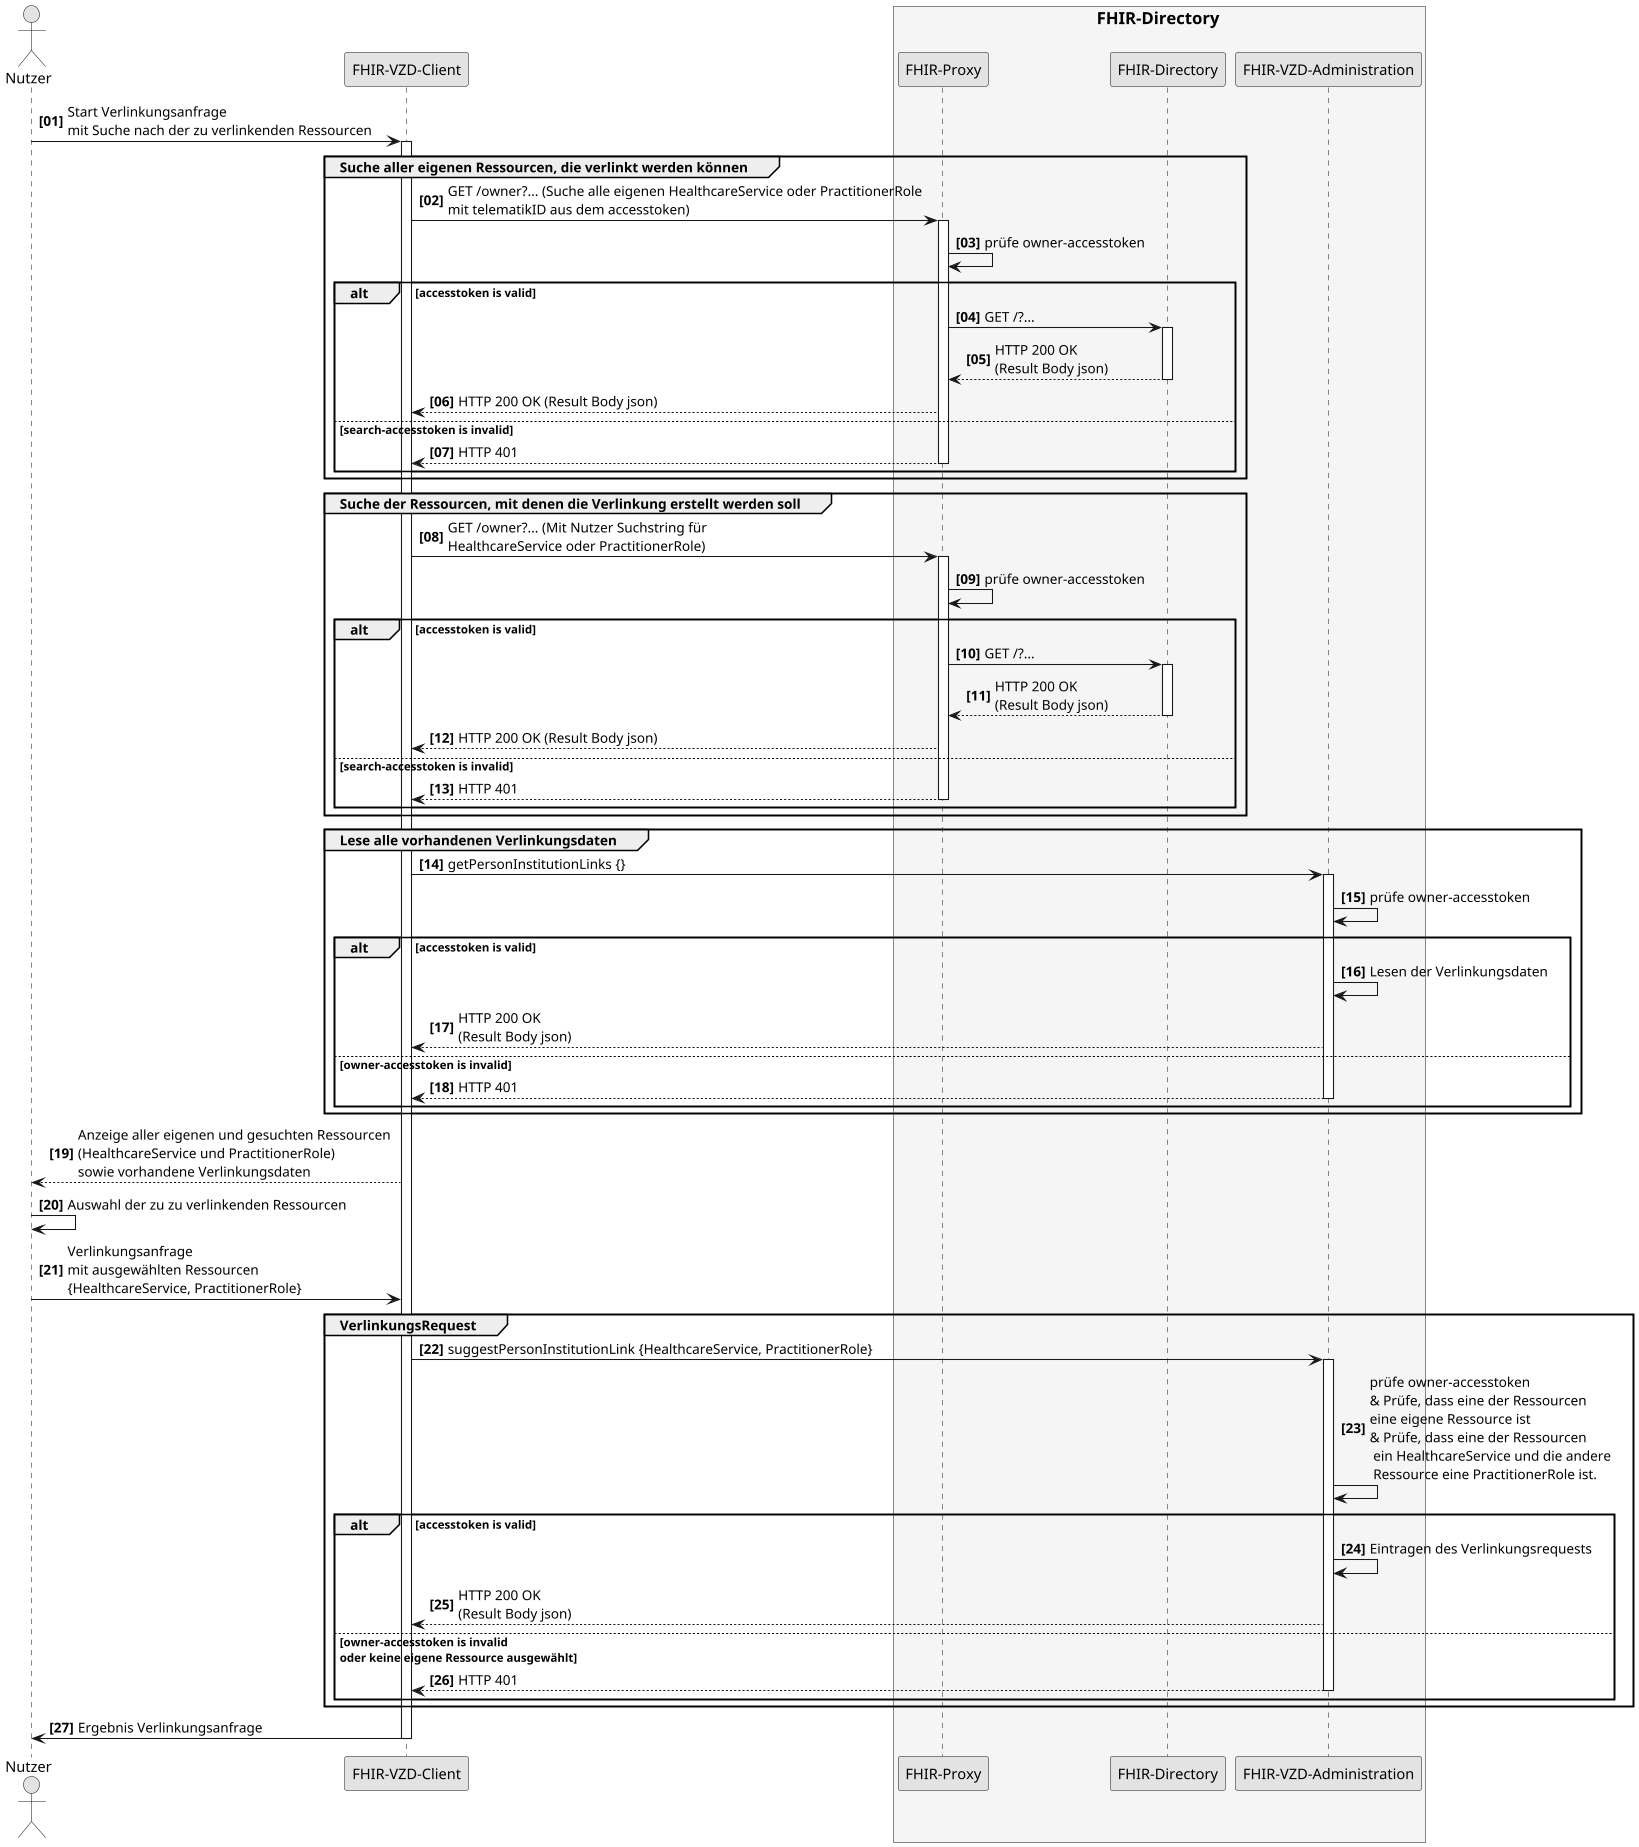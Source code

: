 @startuml SequenceDiagram.FHIR-Directory.linkRequest
skinparam dpi 100
skinparam WrapWidth 200
skinparam monochrome true
autonumber "<b>[00]"

'title "FHIR-Directory, Sequenzdiagram link request'
actor Nutzer
participant cl as "FHIR-VZD-Client"
box <size:16>FHIR-Directory</size> #WhiteSmoke
  participant fp as "FHIR-Proxy"
  participant fd as "FHIR-Directory"
  participant fa as "FHIR-VZD-Administration"
end box

Nutzer -> cl:Start Verlinkungsanfrage \nmit Suche nach der zu verlinkenden Ressourcen
activate cl

group Suche aller eigenen Ressourcen, die verlinkt werden können
  cl -> fp: GET /owner?... (Suche alle eigenen HealthcareService oder PractitionerRole \nmit telematikID aus dem accesstoken)
  activate fp
  fp -> fp: prüfe owner-accesstoken

    alt accesstoken is valid
      fp -> fd: GET /?...
      activate fd
      fd --> fp: HTTP 200 OK\n(Result Body json)
      deactivate fd
      fp --> cl: HTTP 200 OK (Result Body json)
     else search-accesstoken is invalid
      fp --> cl: HTTP 401
      deactivate fp
     end
end

group Suche der Ressourcen, mit denen die Verlinkung erstellt werden soll
  cl -> fp: GET /owner?... (Mit Nutzer Suchstring für \nHealthcareService oder PractitionerRole)
  activate fp
  fp -> fp: prüfe owner-accesstoken

    alt accesstoken is valid
      fp -> fd: GET /?...
      activate fd
      fd --> fp: HTTP 200 OK\n(Result Body json)
      deactivate fd
      fp --> cl: HTTP 200 OK (Result Body json)
     else search-accesstoken is invalid
      fp --> cl: HTTP 401
      deactivate fp
     end
end

group Lese alle vorhandenen Verlinkungsdaten
  cl -> fa: getPersonInstitutionLinks {}
  activate fa
  fa -> fa: prüfe owner-accesstoken
    alt accesstoken is valid
      fa -> fa: Lesen der Verlinkungsdaten
      fa --> cl: HTTP 200 OK\n(Result Body json)
      
     else owner-accesstoken is invalid
      fa --> cl: HTTP 401
      deactivate fa
     end
end

cl --> Nutzer:Anzeige aller eigenen und gesuchten Ressourcen \n(HealthcareService und PractitionerRole) \nsowie vorhandene Verlinkungsdaten
Nutzer -> Nutzer: Auswahl der zu zu verlinkenden Ressourcen
Nutzer -> cl: Verlinkungsanfrage \nmit ausgewählten Ressourcen \n{HealthcareService, PractitionerRole}

group VerlinkungsRequest
  cl -> fa: suggestPersonInstitutionLink {HealthcareService, PractitionerRole}
  activate fa
  fa -> fa: prüfe owner-accesstoken\n& Prüfe, dass eine der Ressourcen \neine eigene Ressource ist\n& Prüfe, dass eine der Ressourcen\n ein HealthcareService und die andere\n Ressource eine PractitionerRole ist.

    alt accesstoken is valid
      fa -> fa: Eintragen des Verlinkungsrequests
      fa --> cl: HTTP 200 OK\n(Result Body json)
      
     else owner-accesstoken is invalid\noder keine eigene Ressource ausgewählt
      fa --> cl: HTTP 401
      deactivate fa
     end
end

cl -> Nutzer: Ergebnis Verlinkungsanfrage

deactivate cl

@enduml
